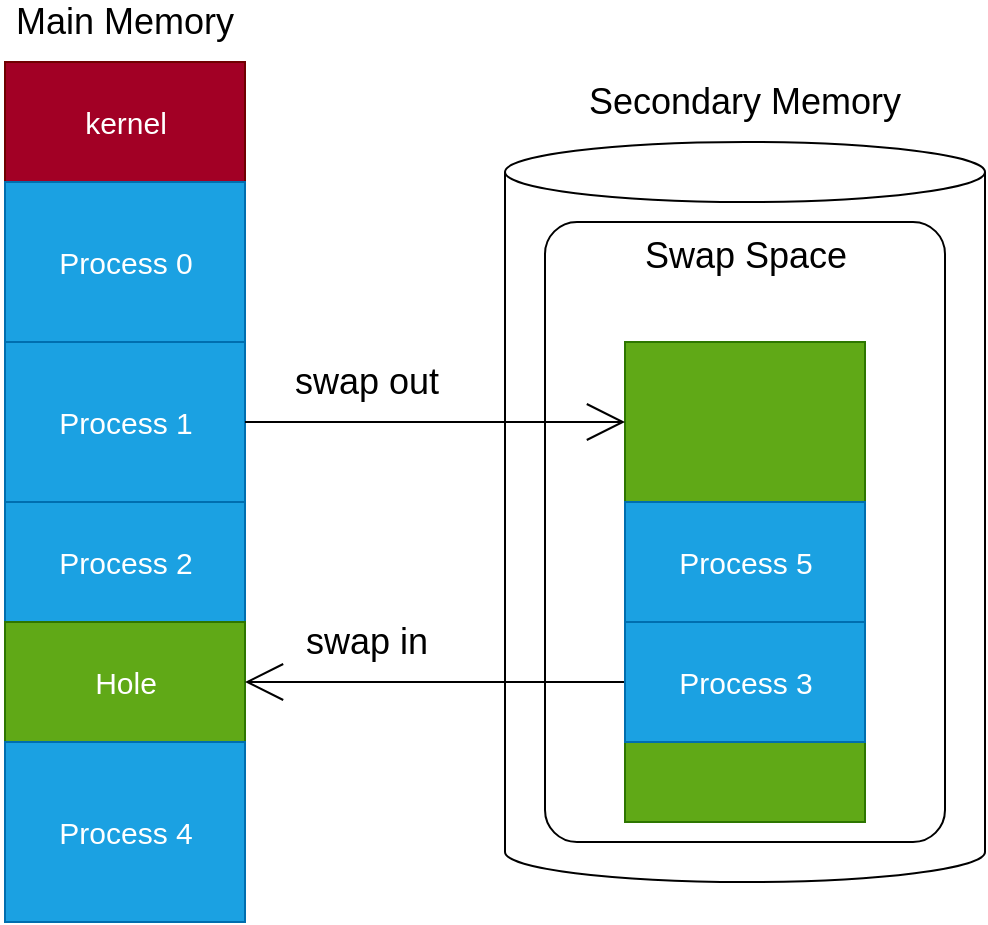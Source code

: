 <mxfile>
    <diagram id="NcU1F8oE8tjbiCD5Xufd" name="Page-1">
        <mxGraphModel dx="1220" dy="1470" grid="1" gridSize="10" guides="1" tooltips="1" connect="1" arrows="1" fold="1" page="1" pageScale="1" pageWidth="850" pageHeight="1100" math="0" shadow="0">
            <root>
                <mxCell id="0"/>
                <mxCell id="1" parent="0"/>
                <mxCell id="2" value="kernel" style="rounded=0;whiteSpace=wrap;html=1;fillColor=#a20025;strokeColor=#6F0000;fontColor=#ffffff;fontSize=15;" vertex="1" parent="1">
                    <mxGeometry x="22.5" y="50" width="120" height="60" as="geometry"/>
                </mxCell>
                <mxCell id="4" value="Process 0" style="rounded=0;whiteSpace=wrap;html=1;fillColor=#1ba1e2;strokeColor=#006EAF;fontColor=#ffffff;fontSize=15;" vertex="1" parent="1">
                    <mxGeometry x="22.5" y="110" width="120" height="80" as="geometry"/>
                </mxCell>
                <mxCell id="5" value="Process 1" style="rounded=0;whiteSpace=wrap;html=1;fillColor=#1ba1e2;strokeColor=#006EAF;fontColor=#ffffff;fontSize=15;" vertex="1" parent="1">
                    <mxGeometry x="22.5" y="190" width="120" height="80" as="geometry"/>
                </mxCell>
                <mxCell id="6" value="Process 2" style="rounded=0;whiteSpace=wrap;html=1;fillColor=#1ba1e2;strokeColor=#006EAF;fontColor=#ffffff;fontSize=15;" vertex="1" parent="1">
                    <mxGeometry x="22.5" y="270" width="120" height="60" as="geometry"/>
                </mxCell>
                <mxCell id="7" value="Hole" style="rounded=0;whiteSpace=wrap;html=1;fillColor=#60a917;strokeColor=#2D7600;fontColor=#ffffff;fontSize=15;" vertex="1" parent="1">
                    <mxGeometry x="22.5" y="330" width="120" height="60" as="geometry"/>
                </mxCell>
                <mxCell id="8" value="Process 4" style="rounded=0;whiteSpace=wrap;html=1;fillColor=#1ba1e2;strokeColor=#006EAF;fontColor=#ffffff;fontSize=15;" vertex="1" parent="1">
                    <mxGeometry x="22.5" y="390" width="120" height="90" as="geometry"/>
                </mxCell>
                <mxCell id="9" value="" style="shape=cylinder3;whiteSpace=wrap;html=1;boundedLbl=1;backgroundOutline=1;size=15;" vertex="1" parent="1">
                    <mxGeometry x="272.5" y="90" width="240" height="370" as="geometry"/>
                </mxCell>
                <mxCell id="17" value="Swap Space" style="rounded=1;whiteSpace=wrap;html=1;verticalAlign=top;fontSize=18;arcSize=8;" vertex="1" parent="1">
                    <mxGeometry x="292.5" y="130" width="200" height="310" as="geometry"/>
                </mxCell>
                <mxCell id="18" value="" style="rounded=0;whiteSpace=wrap;html=1;fillColor=#60a917;strokeColor=#2D7600;fontColor=#ffffff;" vertex="1" parent="1">
                    <mxGeometry x="332.5" y="190" width="120" height="80" as="geometry"/>
                </mxCell>
                <mxCell id="19" value="Process 5" style="rounded=0;whiteSpace=wrap;html=1;fillColor=#1ba1e2;strokeColor=#006EAF;fontColor=#ffffff;fontSize=15;" vertex="1" parent="1">
                    <mxGeometry x="332.5" y="270" width="120" height="60" as="geometry"/>
                </mxCell>
                <mxCell id="21" value="" style="rounded=0;whiteSpace=wrap;html=1;fillColor=#60a917;strokeColor=#2D7600;fontColor=#ffffff;" vertex="1" parent="1">
                    <mxGeometry x="332.5" y="390" width="120" height="40" as="geometry"/>
                </mxCell>
                <mxCell id="25" value="swap in" style="edgeStyle=none;html=1;exitX=0;exitY=0.5;exitDx=0;exitDy=0;entryX=1;entryY=0.5;entryDx=0;entryDy=0;fontSize=18;endArrow=open;endFill=0;endSize=17;" edge="1" parent="1" source="24" target="7">
                    <mxGeometry x="0.368" y="-20" relative="1" as="geometry">
                        <mxPoint as="offset"/>
                    </mxGeometry>
                </mxCell>
                <mxCell id="24" value="Process 3" style="rounded=0;whiteSpace=wrap;html=1;fillColor=#1ba1e2;strokeColor=#006EAF;fontColor=#ffffff;fontSize=15;" vertex="1" parent="1">
                    <mxGeometry x="332.5" y="330" width="120" height="60" as="geometry"/>
                </mxCell>
                <mxCell id="22" value="swap out" style="edgeStyle=none;html=1;exitX=1;exitY=0.5;exitDx=0;exitDy=0;entryX=0;entryY=0.5;entryDx=0;entryDy=0;fontSize=18;endArrow=open;endFill=0;endSize=17;" edge="1" parent="1" source="5" target="18">
                    <mxGeometry x="-0.368" y="20" relative="1" as="geometry">
                        <mxPoint as="offset"/>
                    </mxGeometry>
                </mxCell>
                <mxCell id="26" value="Main Memory" style="text;html=1;strokeColor=none;fillColor=none;align=center;verticalAlign=middle;whiteSpace=wrap;rounded=0;fontSize=18;" vertex="1" parent="1">
                    <mxGeometry x="20" y="20" width="125" height="20" as="geometry"/>
                </mxCell>
                <mxCell id="27" value="Secondary Memory" style="text;html=1;strokeColor=none;fillColor=none;align=center;verticalAlign=middle;whiteSpace=wrap;rounded=0;fontSize=18;" vertex="1" parent="1">
                    <mxGeometry x="306.25" y="60" width="172.5" height="20" as="geometry"/>
                </mxCell>
            </root>
        </mxGraphModel>
    </diagram>
</mxfile>